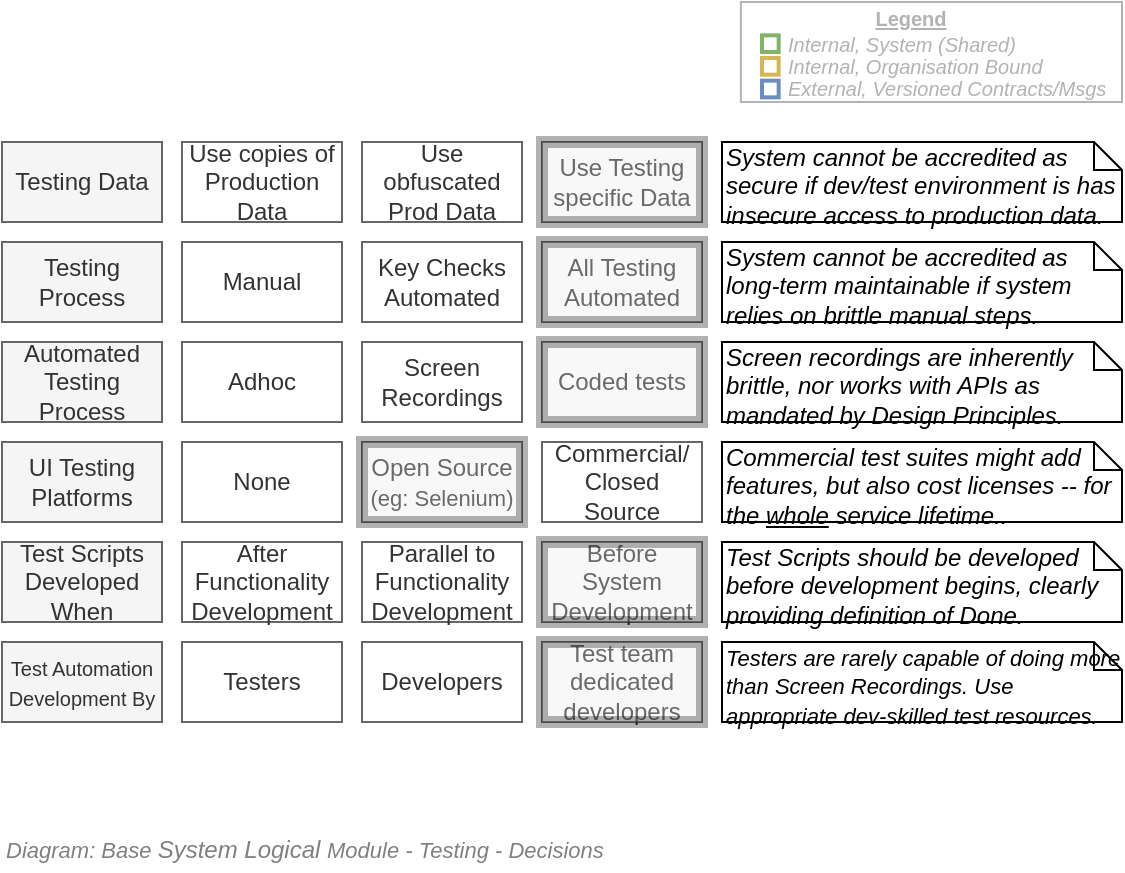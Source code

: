<mxfile compressed="false" version="17.5.0" type="google">
  <diagram id="3a3YgJTvCr6xkkh10-PU" name="Testing/Decisions">
    <mxGraphModel grid="1" page="1" gridSize="10" guides="1" tooltips="1" connect="1" arrows="1" fold="1" pageScale="1" pageWidth="827" pageHeight="1169" math="0" shadow="0">
      <root>
        <mxCell id="P_EXMuqMaxGNaMI29JZp-0" />
        <mxCell id="P_EXMuqMaxGNaMI29JZp-1" value="About" parent="P_EXMuqMaxGNaMI29JZp-0" />
        <mxCell id="P_EXMuqMaxGNaMI29JZp-45" value="Title/Page" visible="0" parent="P_EXMuqMaxGNaMI29JZp-0" />
        <mxCell id="P_EXMuqMaxGNaMI29JZp-27" value="" style="group;fontSize=10;" connectable="0" vertex="1" parent="P_EXMuqMaxGNaMI29JZp-45">
          <mxGeometry x="120" y="120" width="560" height="45" as="geometry" />
        </mxCell>
        <mxCell id="P_EXMuqMaxGNaMI29JZp-28" value="&lt;font style=&quot;font-size: 11px&quot;&gt;Base Logical Module - Testing -&amp;nbsp;Decisions&lt;/font&gt;" style="text;strokeColor=none;fillColor=none;html=1;fontSize=24;fontStyle=1;verticalAlign=middle;align=left;shadow=0;glass=0;comic=0;opacity=30;fontColor=#808080;" vertex="1" parent="P_EXMuqMaxGNaMI29JZp-27">
          <mxGeometry width="560" height="40" as="geometry" />
        </mxCell>
        <mxCell id="P_EXMuqMaxGNaMI29JZp-29" value="" style="line;strokeWidth=2;html=1;shadow=0;glass=0;comic=0;fillColor=none;fontSize=10;fontColor=#CCCCCC;labelBackgroundColor=none;strokeColor=#CCCCCC;" vertex="1" parent="P_EXMuqMaxGNaMI29JZp-27">
          <mxGeometry y="35" width="560" height="10" as="geometry" />
        </mxCell>
        <mxCell id="FK4336sRruwgATMQe_8q-0" value="Title/Diagram" parent="P_EXMuqMaxGNaMI29JZp-0" />
        <mxCell id="FK4336sRruwgATMQe_8q-1" value="&lt;font style=&quot;font-size: 11px&quot;&gt;Diagram: Base&amp;nbsp;&lt;span style=&quot;font-size: 12px&quot;&gt;System Logical&amp;nbsp;&lt;/span&gt;Module - Testing -&amp;nbsp;Decisions&lt;/font&gt;" style="text;strokeColor=none;fillColor=none;html=1;fontSize=24;fontStyle=2;verticalAlign=middle;align=left;shadow=0;glass=0;comic=0;opacity=30;fontColor=#808080;" vertex="1" parent="FK4336sRruwgATMQe_8q-0">
          <mxGeometry x="120" y="580" width="520" height="20" as="geometry" />
        </mxCell>
        <mxCell id="P_EXMuqMaxGNaMI29JZp-46" value="Legend" parent="P_EXMuqMaxGNaMI29JZp-0" />
        <mxCell id="P_EXMuqMaxGNaMI29JZp-35" value="" style="group" vertex="1" connectable="0" parent="P_EXMuqMaxGNaMI29JZp-46">
          <mxGeometry x="120" y="170" width="560" height="50" as="geometry" />
        </mxCell>
        <mxCell id="P_EXMuqMaxGNaMI29JZp-37" value="" style="rounded=0;whiteSpace=wrap;html=1;fontSize=10;align=left;container=1;collapsible=0;fontColor=#B3B3B3;strokeColor=#B3B3B3;" vertex="1" parent="P_EXMuqMaxGNaMI29JZp-46">
          <mxGeometry x="489.44" y="170" width="190.56" height="50" as="geometry" />
        </mxCell>
        <mxCell id="P_EXMuqMaxGNaMI29JZp-38" value="" style="whiteSpace=wrap;html=1;aspect=fixed;fillColor=none;strokeColor=#82b366;fontSize=10;align=left;fontStyle=2;strokeWidth=2;" vertex="1" parent="P_EXMuqMaxGNaMI29JZp-37">
          <mxGeometry x="10.556" y="16.667" width="8.333" height="8.333" as="geometry" />
        </mxCell>
        <mxCell id="P_EXMuqMaxGNaMI29JZp-39" value="" style="whiteSpace=wrap;html=1;aspect=fixed;fillColor=none;strokeColor=#d6b656;fontSize=10;align=left;fontStyle=2;strokeWidth=2;" vertex="1" parent="P_EXMuqMaxGNaMI29JZp-37">
          <mxGeometry x="10.556" y="28" width="8.333" height="8.333" as="geometry" />
        </mxCell>
        <mxCell id="P_EXMuqMaxGNaMI29JZp-40" value="" style="whiteSpace=wrap;html=1;aspect=fixed;fillColor=none;strokeColor=#6c8ebf;fontSize=10;align=left;fontStyle=2;strokeWidth=2;" vertex="1" parent="P_EXMuqMaxGNaMI29JZp-37">
          <mxGeometry x="10.556" y="39.333" width="8.333" height="8.333" as="geometry" />
        </mxCell>
        <mxCell id="P_EXMuqMaxGNaMI29JZp-41" value="Internal, System (Shared)&amp;nbsp;" style="text;html=1;strokeColor=none;fillColor=none;align=left;verticalAlign=middle;whiteSpace=wrap;rounded=0;fontSize=10;fontStyle=2;fontColor=#B3B3B3;" vertex="1" parent="P_EXMuqMaxGNaMI29JZp-37">
          <mxGeometry x="21.116" y="16.667" width="169.444" height="8.333" as="geometry" />
        </mxCell>
        <mxCell id="P_EXMuqMaxGNaMI29JZp-42" value="Internal, Organisation Bound&amp;nbsp;" style="text;html=1;strokeColor=none;fillColor=none;align=left;verticalAlign=middle;whiteSpace=wrap;rounded=0;fontSize=10;fontStyle=2;fontColor=#B3B3B3;" vertex="1" parent="P_EXMuqMaxGNaMI29JZp-37">
          <mxGeometry x="21.116" y="28" width="169.444" height="8.333" as="geometry" />
        </mxCell>
        <mxCell id="P_EXMuqMaxGNaMI29JZp-43" value="External, Versioned Contracts/Msgs" style="text;html=1;strokeColor=none;fillColor=none;align=left;verticalAlign=middle;whiteSpace=wrap;rounded=0;fontSize=10;fontStyle=2;fontColor=#B3B3B3;" vertex="1" parent="P_EXMuqMaxGNaMI29JZp-37">
          <mxGeometry x="21.116" y="39.333" width="169.444" height="8.333" as="geometry" />
        </mxCell>
        <mxCell id="P_EXMuqMaxGNaMI29JZp-44" value="Legend" style="text;html=1;strokeColor=none;fillColor=none;align=center;verticalAlign=middle;whiteSpace=wrap;rounded=0;fontSize=10;fontStyle=5;fontColor=#B3B3B3;" vertex="1" parent="P_EXMuqMaxGNaMI29JZp-37">
          <mxGeometry x="21.112" width="126.67" height="16.667" as="geometry" />
        </mxCell>
        <mxCell id="P_EXMuqMaxGNaMI29JZp-47" value="Boxes" parent="P_EXMuqMaxGNaMI29JZp-0" />
        <mxCell id="P_EXMuqMaxGNaMI29JZp-2" value="Testing Data" style="rounded=0;whiteSpace=wrap;html=1;strokeColor=#666666;strokeWidth=1;fillColor=#f5f5f5;fontSize=12;fontColor=#333333;align=center;" vertex="1" parent="P_EXMuqMaxGNaMI29JZp-47">
          <mxGeometry x="120" y="240" width="80" height="40" as="geometry" />
        </mxCell>
        <mxCell id="P_EXMuqMaxGNaMI29JZp-3" value="Use copies of Production Data" style="rounded=0;whiteSpace=wrap;html=1;strokeColor=#666666;strokeWidth=1;fillColor=none;fontSize=12;fontColor=#333333;align=center;" vertex="1" parent="P_EXMuqMaxGNaMI29JZp-47">
          <mxGeometry x="210" y="240" width="80" height="40" as="geometry" />
        </mxCell>
        <mxCell id="P_EXMuqMaxGNaMI29JZp-4" value="Use obfuscated Prod Data" style="rounded=0;whiteSpace=wrap;html=1;strokeColor=#666666;strokeWidth=1;fillColor=none;fontSize=12;fontColor=#333333;align=center;" vertex="1" parent="P_EXMuqMaxGNaMI29JZp-47">
          <mxGeometry x="300" y="240" width="80" height="40" as="geometry" />
        </mxCell>
        <mxCell id="P_EXMuqMaxGNaMI29JZp-5" value="Use Testing specific Data" style="rounded=0;whiteSpace=wrap;html=1;strokeColor=#666666;strokeWidth=1;fillColor=none;fontSize=12;fontColor=#333333;align=center;" vertex="1" parent="P_EXMuqMaxGNaMI29JZp-47">
          <mxGeometry x="390" y="240" width="80" height="40" as="geometry" />
        </mxCell>
        <mxCell id="P_EXMuqMaxGNaMI29JZp-6" value="Testing Process" style="rounded=0;whiteSpace=wrap;html=1;strokeColor=#666666;strokeWidth=1;fillColor=#f5f5f5;fontSize=12;fontColor=#333333;align=center;" vertex="1" parent="P_EXMuqMaxGNaMI29JZp-47">
          <mxGeometry x="120" y="290" width="80" height="40" as="geometry" />
        </mxCell>
        <mxCell id="P_EXMuqMaxGNaMI29JZp-7" value="Manual" style="rounded=0;whiteSpace=wrap;html=1;strokeColor=#666666;strokeWidth=1;fillColor=none;fontSize=12;fontColor=#333333;align=center;" vertex="1" parent="P_EXMuqMaxGNaMI29JZp-47">
          <mxGeometry x="210" y="290" width="80" height="40" as="geometry" />
        </mxCell>
        <mxCell id="P_EXMuqMaxGNaMI29JZp-8" value="Key Checks Automated" style="rounded=0;whiteSpace=wrap;html=1;strokeColor=#666666;strokeWidth=1;fillColor=none;fontSize=12;fontColor=#333333;align=center;" vertex="1" parent="P_EXMuqMaxGNaMI29JZp-47">
          <mxGeometry x="300" y="290" width="80" height="40" as="geometry" />
        </mxCell>
        <mxCell id="P_EXMuqMaxGNaMI29JZp-9" value="All Testing Automated" style="rounded=0;whiteSpace=wrap;html=1;strokeColor=#666666;strokeWidth=1;fillColor=none;fontSize=12;fontColor=#333333;align=center;" vertex="1" parent="P_EXMuqMaxGNaMI29JZp-47">
          <mxGeometry x="390" y="290" width="80" height="40" as="geometry" />
        </mxCell>
        <mxCell id="P_EXMuqMaxGNaMI29JZp-10" value="Test Scripts Developed When" style="rounded=0;whiteSpace=wrap;html=1;strokeColor=#666666;strokeWidth=1;fillColor=#f5f5f5;fontSize=12;fontColor=#333333;align=center;" vertex="1" parent="P_EXMuqMaxGNaMI29JZp-47">
          <mxGeometry x="120" y="440" width="80" height="40" as="geometry" />
        </mxCell>
        <mxCell id="P_EXMuqMaxGNaMI29JZp-11" value="After Functionality Development" style="rounded=0;whiteSpace=wrap;html=1;strokeColor=#666666;strokeWidth=1;fillColor=none;fontSize=12;fontColor=#333333;align=center;" vertex="1" parent="P_EXMuqMaxGNaMI29JZp-47">
          <mxGeometry x="210" y="440" width="80" height="40" as="geometry" />
        </mxCell>
        <mxCell id="P_EXMuqMaxGNaMI29JZp-12" value="Parallel to Functionality Development" style="rounded=0;whiteSpace=wrap;html=1;strokeColor=#666666;strokeWidth=1;fillColor=none;fontSize=12;fontColor=#333333;align=center;" vertex="1" parent="P_EXMuqMaxGNaMI29JZp-47">
          <mxGeometry x="300" y="440" width="80" height="40" as="geometry" />
        </mxCell>
        <mxCell id="P_EXMuqMaxGNaMI29JZp-13" value="Before System&lt;br style=&quot;font-size: 12px;&quot;&gt;Development" style="rounded=0;whiteSpace=wrap;html=1;strokeColor=#666666;strokeWidth=1;fillColor=none;fontSize=12;fontColor=#333333;align=center;" vertex="1" parent="P_EXMuqMaxGNaMI29JZp-47">
          <mxGeometry x="390" y="440" width="80" height="40" as="geometry" />
        </mxCell>
        <mxCell id="P_EXMuqMaxGNaMI29JZp-14" value="&lt;font style=&quot;font-size: 10px&quot;&gt;Test Automation Development By&lt;/font&gt;" style="rounded=0;whiteSpace=wrap;html=1;strokeColor=#666666;strokeWidth=1;fillColor=#f5f5f5;fontSize=12;fontColor=#333333;align=center;" vertex="1" parent="P_EXMuqMaxGNaMI29JZp-47">
          <mxGeometry x="120" y="490" width="80" height="40" as="geometry" />
        </mxCell>
        <mxCell id="P_EXMuqMaxGNaMI29JZp-15" value="Testers" style="rounded=0;whiteSpace=wrap;html=1;strokeColor=#666666;strokeWidth=1;fillColor=none;fontSize=12;fontColor=#333333;align=center;" vertex="1" parent="P_EXMuqMaxGNaMI29JZp-47">
          <mxGeometry x="210" y="490" width="80" height="40" as="geometry" />
        </mxCell>
        <mxCell id="P_EXMuqMaxGNaMI29JZp-16" value="Developers" style="rounded=0;whiteSpace=wrap;html=1;strokeColor=#666666;strokeWidth=1;fillColor=none;fontSize=12;fontColor=#333333;align=center;" vertex="1" parent="P_EXMuqMaxGNaMI29JZp-47">
          <mxGeometry x="300" y="490" width="80" height="40" as="geometry" />
        </mxCell>
        <mxCell id="P_EXMuqMaxGNaMI29JZp-17" value="Test team dedicated developers" style="rounded=0;whiteSpace=wrap;html=1;strokeColor=#666666;strokeWidth=1;fillColor=none;fontSize=12;fontColor=#333333;align=center;" vertex="1" parent="P_EXMuqMaxGNaMI29JZp-47">
          <mxGeometry x="390" y="490" width="80" height="40" as="geometry" />
        </mxCell>
        <mxCell id="P_EXMuqMaxGNaMI29JZp-18" value="Automated Testing Process" style="rounded=0;whiteSpace=wrap;html=1;strokeColor=#666666;strokeWidth=1;fillColor=#f5f5f5;fontSize=12;fontColor=#333333;align=center;" vertex="1" parent="P_EXMuqMaxGNaMI29JZp-47">
          <mxGeometry x="120" y="340" width="80" height="40" as="geometry" />
        </mxCell>
        <mxCell id="P_EXMuqMaxGNaMI29JZp-19" value="Adhoc" style="rounded=0;whiteSpace=wrap;html=1;strokeColor=#666666;strokeWidth=1;fillColor=none;fontSize=12;fontColor=#333333;align=center;" vertex="1" parent="P_EXMuqMaxGNaMI29JZp-47">
          <mxGeometry x="210" y="340" width="80" height="40" as="geometry" />
        </mxCell>
        <mxCell id="P_EXMuqMaxGNaMI29JZp-20" value="Screen Recordings" style="rounded=0;whiteSpace=wrap;html=1;strokeColor=#666666;strokeWidth=1;fillColor=none;fontSize=12;fontColor=#333333;align=center;" vertex="1" parent="P_EXMuqMaxGNaMI29JZp-47">
          <mxGeometry x="300" y="340" width="80" height="40" as="geometry" />
        </mxCell>
        <mxCell id="P_EXMuqMaxGNaMI29JZp-21" value="Coded tests" style="rounded=0;whiteSpace=wrap;html=1;strokeColor=#666666;strokeWidth=1;fillColor=none;fontSize=12;fontColor=#333333;align=center;" vertex="1" parent="P_EXMuqMaxGNaMI29JZp-47">
          <mxGeometry x="390" y="340" width="80" height="40" as="geometry" />
        </mxCell>
        <mxCell id="P_EXMuqMaxGNaMI29JZp-22" value="&lt;i&gt;System cannot be accredited as secure if dev/test environment is has insecure access to production data.&lt;/i&gt;" style="shape=note;whiteSpace=wrap;html=1;size=14;verticalAlign=top;align=left;spacingTop=-6;fontFamily=Helvetica;fontSize=12;fontColor=#000000;strokeColor=#000000;strokeWidth=1;" vertex="1" parent="P_EXMuqMaxGNaMI29JZp-47">
          <mxGeometry x="480" y="240" width="200" height="40" as="geometry" />
        </mxCell>
        <mxCell id="P_EXMuqMaxGNaMI29JZp-23" value="&lt;i&gt;System cannot be accredited as long-term maintainable if system relies on brittle manual steps.&lt;/i&gt;" style="shape=note;whiteSpace=wrap;html=1;size=14;verticalAlign=top;align=left;spacingTop=-6;fontFamily=Helvetica;fontSize=12;fontColor=#000000;strokeColor=#000000;strokeWidth=1;" vertex="1" parent="P_EXMuqMaxGNaMI29JZp-47">
          <mxGeometry x="480" y="290" width="200" height="40" as="geometry" />
        </mxCell>
        <mxCell id="P_EXMuqMaxGNaMI29JZp-24" value="&lt;i&gt;Screen recordings are inherently brittle, nor works with APIs as mandated by Design Principles.&lt;/i&gt;" style="shape=note;whiteSpace=wrap;html=1;size=14;verticalAlign=top;align=left;spacingTop=-6;fontFamily=Helvetica;fontSize=12;fontColor=#000000;strokeColor=#000000;strokeWidth=1;" vertex="1" parent="P_EXMuqMaxGNaMI29JZp-47">
          <mxGeometry x="480" y="340" width="200" height="40" as="geometry" />
        </mxCell>
        <mxCell id="P_EXMuqMaxGNaMI29JZp-25" value="&lt;i&gt;Test Scripts should be developed before development begins, clearly providing definition of Done.&lt;/i&gt;" style="shape=note;whiteSpace=wrap;html=1;size=14;verticalAlign=top;align=left;spacingTop=-6;fontFamily=Helvetica;fontSize=12;fontColor=#000000;strokeColor=#000000;strokeWidth=1;" vertex="1" parent="P_EXMuqMaxGNaMI29JZp-47">
          <mxGeometry x="480" y="440" width="200" height="40" as="geometry" />
        </mxCell>
        <mxCell id="P_EXMuqMaxGNaMI29JZp-26" value="&lt;i&gt;&lt;font style=&quot;font-size: 11px&quot;&gt;Testers are rarely capable of doing more than Screen Recordings. Use appropriate dev-skilled test resources.&lt;/font&gt;&lt;/i&gt;" style="shape=note;whiteSpace=wrap;html=1;size=14;verticalAlign=top;align=left;spacingTop=-6;fontFamily=Helvetica;fontSize=12;fontColor=#000000;strokeColor=#000000;strokeWidth=1;" vertex="1" parent="P_EXMuqMaxGNaMI29JZp-47">
          <mxGeometry x="480" y="490" width="200" height="40" as="geometry" />
        </mxCell>
        <mxCell id="47ZBoH_njCQLgoLsUxx3-0" value="UI Testing Platforms" style="rounded=0;whiteSpace=wrap;html=1;strokeColor=#666666;strokeWidth=1;fillColor=#f5f5f5;fontSize=12;fontColor=#333333;align=center;" vertex="1" parent="P_EXMuqMaxGNaMI29JZp-47">
          <mxGeometry x="120" y="390" width="80" height="40" as="geometry" />
        </mxCell>
        <mxCell id="47ZBoH_njCQLgoLsUxx3-1" value="Open Source&lt;br&gt;&lt;font style=&quot;font-size: 11px&quot;&gt;(eg: Selenium)&lt;/font&gt;" style="rounded=0;whiteSpace=wrap;html=1;strokeColor=#666666;strokeWidth=1;fillColor=none;fontSize=12;fontColor=#333333;align=center;" vertex="1" parent="P_EXMuqMaxGNaMI29JZp-47">
          <mxGeometry x="300" y="390" width="80" height="40" as="geometry" />
        </mxCell>
        <mxCell id="47ZBoH_njCQLgoLsUxx3-2" value="Commercial/&lt;br&gt;Closed Source" style="rounded=0;whiteSpace=wrap;html=1;strokeColor=#666666;strokeWidth=1;fillColor=none;fontSize=12;fontColor=#333333;align=center;" vertex="1" parent="P_EXMuqMaxGNaMI29JZp-47">
          <mxGeometry x="390" y="390" width="80" height="40" as="geometry" />
        </mxCell>
        <mxCell id="47ZBoH_njCQLgoLsUxx3-3" value="&lt;i&gt;Commercial test suites might add features, but also cost licenses -- for the &lt;u&gt;whole&lt;/u&gt; service lifetime..&lt;/i&gt;" style="shape=note;whiteSpace=wrap;html=1;size=14;verticalAlign=top;align=left;spacingTop=-6;fontFamily=Helvetica;fontSize=12;fontColor=#000000;strokeColor=#000000;strokeWidth=1;" vertex="1" parent="P_EXMuqMaxGNaMI29JZp-47">
          <mxGeometry x="480" y="390" width="200" height="40" as="geometry" />
        </mxCell>
        <mxCell id="47ZBoH_njCQLgoLsUxx3-5" value="None" style="rounded=0;whiteSpace=wrap;html=1;strokeColor=#666666;strokeWidth=1;fillColor=none;fontSize=12;fontColor=#333333;align=center;" vertex="1" parent="P_EXMuqMaxGNaMI29JZp-47">
          <mxGeometry x="210" y="390" width="80" height="40" as="geometry" />
        </mxCell>
        <mxCell id="P_EXMuqMaxGNaMI29JZp-48" value="Overlays" parent="P_EXMuqMaxGNaMI29JZp-0" />
        <mxCell id="P_EXMuqMaxGNaMI29JZp-30" value="" style="rounded=0;whiteSpace=wrap;html=1;shadow=0;glass=0;comic=0;strokeColor=#000000;fillColor=#E6E6E6;fontSize=12;align=center;strokeWidth=6;opacity=30;" vertex="1" parent="P_EXMuqMaxGNaMI29JZp-48">
          <mxGeometry x="390" y="240" width="80" height="40" as="geometry" />
        </mxCell>
        <mxCell id="P_EXMuqMaxGNaMI29JZp-31" value="" style="rounded=0;whiteSpace=wrap;html=1;shadow=0;glass=0;comic=0;strokeColor=#000000;fillColor=#E6E6E6;fontSize=12;align=center;strokeWidth=6;opacity=30;" vertex="1" parent="P_EXMuqMaxGNaMI29JZp-48">
          <mxGeometry x="390" y="290" width="80" height="40" as="geometry" />
        </mxCell>
        <mxCell id="P_EXMuqMaxGNaMI29JZp-32" value="" style="rounded=0;whiteSpace=wrap;html=1;shadow=0;glass=0;comic=0;strokeColor=#000000;fillColor=#E6E6E6;fontSize=12;align=center;strokeWidth=6;opacity=30;" vertex="1" parent="P_EXMuqMaxGNaMI29JZp-48">
          <mxGeometry x="390" y="340" width="80" height="40" as="geometry" />
        </mxCell>
        <mxCell id="P_EXMuqMaxGNaMI29JZp-33" value="" style="rounded=0;whiteSpace=wrap;html=1;shadow=0;glass=0;comic=0;strokeColor=#000000;fillColor=#E6E6E6;fontSize=12;align=center;strokeWidth=6;opacity=30;" vertex="1" parent="P_EXMuqMaxGNaMI29JZp-48">
          <mxGeometry x="390" y="440" width="80" height="40" as="geometry" />
        </mxCell>
        <mxCell id="P_EXMuqMaxGNaMI29JZp-34" value="" style="rounded=0;whiteSpace=wrap;html=1;shadow=0;glass=0;comic=0;strokeColor=#000000;fillColor=#E6E6E6;fontSize=12;align=center;strokeWidth=6;opacity=30;" vertex="1" parent="P_EXMuqMaxGNaMI29JZp-48">
          <mxGeometry x="390" y="490" width="80" height="40" as="geometry" />
        </mxCell>
        <mxCell id="47ZBoH_njCQLgoLsUxx3-4" value="" style="rounded=0;whiteSpace=wrap;html=1;shadow=0;glass=0;comic=0;strokeColor=#000000;fillColor=#E6E6E6;fontSize=12;align=center;strokeWidth=6;opacity=30;" vertex="1" parent="P_EXMuqMaxGNaMI29JZp-48">
          <mxGeometry x="300" y="390" width="80" height="40" as="geometry" />
        </mxCell>
      </root>
    </mxGraphModel>
  </diagram>
</mxfile>
